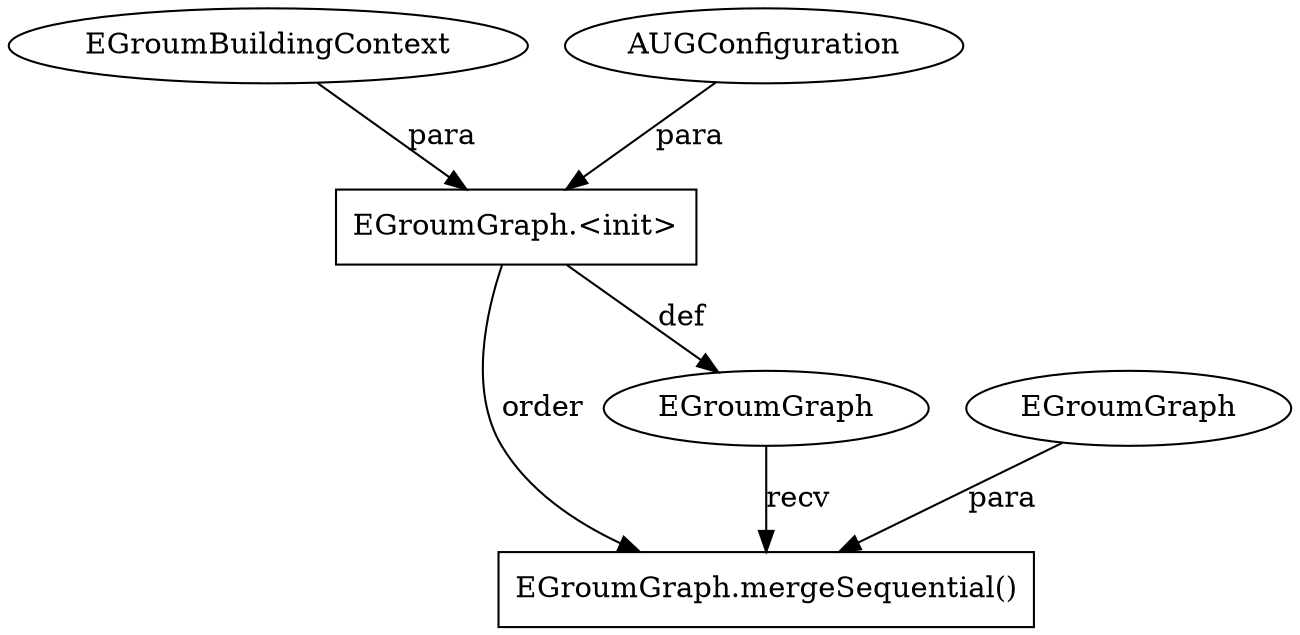 digraph "10512" {
1 [label="EGroumGraph.mergeSequential()" shape=box]
2 [label="EGroumGraph" shape=ellipse]
3 [label="EGroumGraph" shape=ellipse]
4 [label="EGroumGraph.<init>" shape=box]
5 [label="EGroumBuildingContext" shape=ellipse]
6 [label="AUGConfiguration" shape=ellipse]
2 -> 1 [label="recv"];
3 -> 1 [label="para"];
4 -> 1 [label="order"];
4 -> 2 [label="def"];
5 -> 4 [label="para"];
6 -> 4 [label="para"];
}